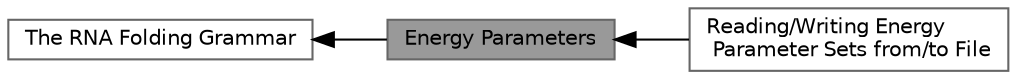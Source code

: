 digraph "Energy Parameters"
{
 // INTERACTIVE_SVG=YES
 // LATEX_PDF_SIZE
  bgcolor="transparent";
  edge [fontname=Helvetica,fontsize=10,labelfontname=Helvetica,labelfontsize=10];
  node [fontname=Helvetica,fontsize=10,shape=box,height=0.2,width=0.4];
  rankdir=LR;
  Node1 [label="Energy Parameters",height=0.2,width=0.4,color="gray40", fillcolor="grey60", style="filled", fontcolor="black",tooltip="All relevant functions to retrieve and copy pre-calculated energy parameter sets as well as reading/w..."];
  Node3 [label="Reading/Writing Energy\l Parameter Sets from/to File",height=0.2,width=0.4,color="grey40", fillcolor="white", style="filled",URL="$group__energy__parameters__rw.html",tooltip="Read and Write energy parameter sets from and to files or strings."];
  Node2 [label="The RNA Folding Grammar",height=0.2,width=0.4,color="grey40", fillcolor="white", style="filled",URL="$group__grammar.html",tooltip="The RNA folding grammar as implemented in RNAlib."];
  Node2->Node1 [shape=plaintext, dir="back", style="solid"];
  Node1->Node3 [shape=plaintext, dir="back", style="solid"];
}
